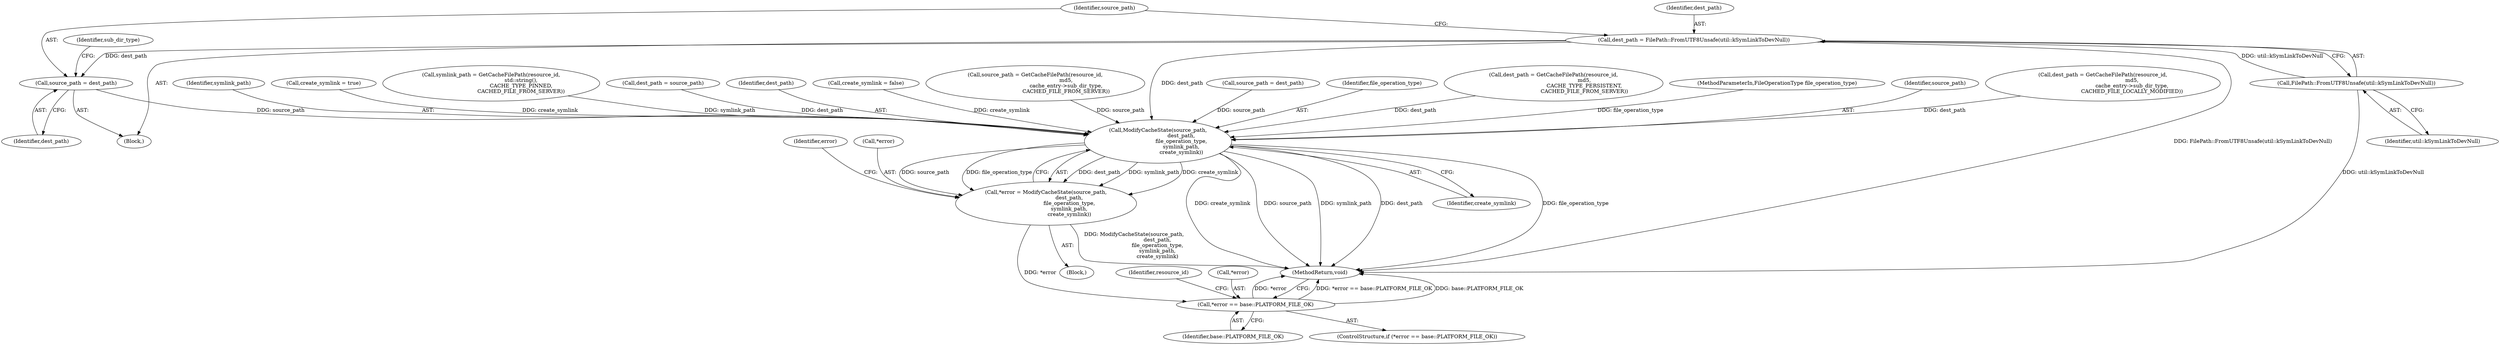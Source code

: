 digraph "1_Chrome_baef1ffd73db183ca50c854e1779ed7f6e5100a8_2@del" {
"1000137" [label="(Call,dest_path = FilePath::FromUTF8Unsafe(util::kSymLinkToDevNull))"];
"1000139" [label="(Call,FilePath::FromUTF8Unsafe(util::kSymLinkToDevNull))"];
"1000141" [label="(Call,source_path = dest_path)"];
"1000222" [label="(Call,ModifyCacheState(source_path,\n                            dest_path,\n                            file_operation_type,\n                            symlink_path,\n                            create_symlink))"];
"1000219" [label="(Call,*error = ModifyCacheState(source_path,\n                            dest_path,\n                            file_operation_type,\n                            symlink_path,\n                            create_symlink))"];
"1000229" [label="(Call,*error == base::PLATFORM_FILE_OK)"];
"1000145" [label="(Identifier,sub_dir_type)"];
"1000173" [label="(Call,source_path = dest_path)"];
"1000229" [label="(Call,*error == base::PLATFORM_FILE_OK)"];
"1000225" [label="(Identifier,file_operation_type)"];
"1000235" [label="(Identifier,resource_id)"];
"1000219" [label="(Call,*error = ModifyCacheState(source_path,\n                            dest_path,\n                            file_operation_type,\n                            symlink_path,\n                            create_symlink))"];
"1000202" [label="(Call,dest_path = GetCacheFilePath(resource_id,\n                                     md5,\n                                     CACHE_TYPE_PERSISTENT,\n                                     CACHED_FILE_FROM_SERVER))"];
"1000138" [label="(Identifier,dest_path)"];
"1000106" [label="(MethodParameterIn,FileOperationType file_operation_type)"];
"1000227" [label="(Identifier,create_symlink)"];
"1000230" [label="(Call,*error)"];
"1000223" [label="(Identifier,source_path)"];
"1000231" [label="(Identifier,error)"];
"1000140" [label="(Identifier,util::kSymLinkToDevNull)"];
"1000164" [label="(Call,dest_path = GetCacheFilePath(resource_id,\n                                   md5,\n                                   cache_entry->sub_dir_type,\n                                   CACHED_FILE_LOCALLY_MODIFIED))"];
"1000108" [label="(Block,)"];
"1000136" [label="(Block,)"];
"1000226" [label="(Identifier,symlink_path)"];
"1000137" [label="(Call,dest_path = FilePath::FromUTF8Unsafe(util::kSymLinkToDevNull))"];
"1000239" [label="(MethodReturn,void)"];
"1000232" [label="(Identifier,base::PLATFORM_FILE_OK)"];
"1000116" [label="(Call,create_symlink = true)"];
"1000141" [label="(Call,source_path = dest_path)"];
"1000212" [label="(Call,symlink_path = GetCacheFilePath(resource_id,\n                                    std::string(),\n                                    CACHE_TYPE_PINNED,\n                                    CACHED_FILE_FROM_SERVER))"];
"1000142" [label="(Identifier,source_path)"];
"1000194" [label="(Call,dest_path = source_path)"];
"1000224" [label="(Identifier,dest_path)"];
"1000139" [label="(Call,FilePath::FromUTF8Unsafe(util::kSymLinkToDevNull))"];
"1000197" [label="(Call,create_symlink = false)"];
"1000222" [label="(Call,ModifyCacheState(source_path,\n                            dest_path,\n                            file_operation_type,\n                            symlink_path,\n                            create_symlink))"];
"1000228" [label="(ControlStructure,if (*error == base::PLATFORM_FILE_OK))"];
"1000143" [label="(Identifier,dest_path)"];
"1000178" [label="(Call,source_path = GetCacheFilePath(resource_id,\n                                     md5,\n                                     cache_entry->sub_dir_type,\n                                     CACHED_FILE_FROM_SERVER))"];
"1000220" [label="(Call,*error)"];
"1000137" -> "1000136"  [label="AST: "];
"1000137" -> "1000139"  [label="CFG: "];
"1000138" -> "1000137"  [label="AST: "];
"1000139" -> "1000137"  [label="AST: "];
"1000142" -> "1000137"  [label="CFG: "];
"1000137" -> "1000239"  [label="DDG: FilePath::FromUTF8Unsafe(util::kSymLinkToDevNull)"];
"1000139" -> "1000137"  [label="DDG: util::kSymLinkToDevNull"];
"1000137" -> "1000141"  [label="DDG: dest_path"];
"1000137" -> "1000222"  [label="DDG: dest_path"];
"1000139" -> "1000140"  [label="CFG: "];
"1000140" -> "1000139"  [label="AST: "];
"1000139" -> "1000239"  [label="DDG: util::kSymLinkToDevNull"];
"1000141" -> "1000136"  [label="AST: "];
"1000141" -> "1000143"  [label="CFG: "];
"1000142" -> "1000141"  [label="AST: "];
"1000143" -> "1000141"  [label="AST: "];
"1000145" -> "1000141"  [label="CFG: "];
"1000141" -> "1000222"  [label="DDG: source_path"];
"1000222" -> "1000219"  [label="AST: "];
"1000222" -> "1000227"  [label="CFG: "];
"1000223" -> "1000222"  [label="AST: "];
"1000224" -> "1000222"  [label="AST: "];
"1000225" -> "1000222"  [label="AST: "];
"1000226" -> "1000222"  [label="AST: "];
"1000227" -> "1000222"  [label="AST: "];
"1000219" -> "1000222"  [label="CFG: "];
"1000222" -> "1000239"  [label="DDG: file_operation_type"];
"1000222" -> "1000239"  [label="DDG: create_symlink"];
"1000222" -> "1000239"  [label="DDG: source_path"];
"1000222" -> "1000239"  [label="DDG: symlink_path"];
"1000222" -> "1000239"  [label="DDG: dest_path"];
"1000222" -> "1000219"  [label="DDG: dest_path"];
"1000222" -> "1000219"  [label="DDG: symlink_path"];
"1000222" -> "1000219"  [label="DDG: create_symlink"];
"1000222" -> "1000219"  [label="DDG: source_path"];
"1000222" -> "1000219"  [label="DDG: file_operation_type"];
"1000178" -> "1000222"  [label="DDG: source_path"];
"1000173" -> "1000222"  [label="DDG: source_path"];
"1000194" -> "1000222"  [label="DDG: dest_path"];
"1000202" -> "1000222"  [label="DDG: dest_path"];
"1000164" -> "1000222"  [label="DDG: dest_path"];
"1000106" -> "1000222"  [label="DDG: file_operation_type"];
"1000212" -> "1000222"  [label="DDG: symlink_path"];
"1000116" -> "1000222"  [label="DDG: create_symlink"];
"1000197" -> "1000222"  [label="DDG: create_symlink"];
"1000219" -> "1000108"  [label="AST: "];
"1000220" -> "1000219"  [label="AST: "];
"1000231" -> "1000219"  [label="CFG: "];
"1000219" -> "1000239"  [label="DDG: ModifyCacheState(source_path,\n                            dest_path,\n                            file_operation_type,\n                            symlink_path,\n                            create_symlink)"];
"1000219" -> "1000229"  [label="DDG: *error"];
"1000229" -> "1000228"  [label="AST: "];
"1000229" -> "1000232"  [label="CFG: "];
"1000230" -> "1000229"  [label="AST: "];
"1000232" -> "1000229"  [label="AST: "];
"1000235" -> "1000229"  [label="CFG: "];
"1000239" -> "1000229"  [label="CFG: "];
"1000229" -> "1000239"  [label="DDG: *error == base::PLATFORM_FILE_OK"];
"1000229" -> "1000239"  [label="DDG: base::PLATFORM_FILE_OK"];
"1000229" -> "1000239"  [label="DDG: *error"];
}

